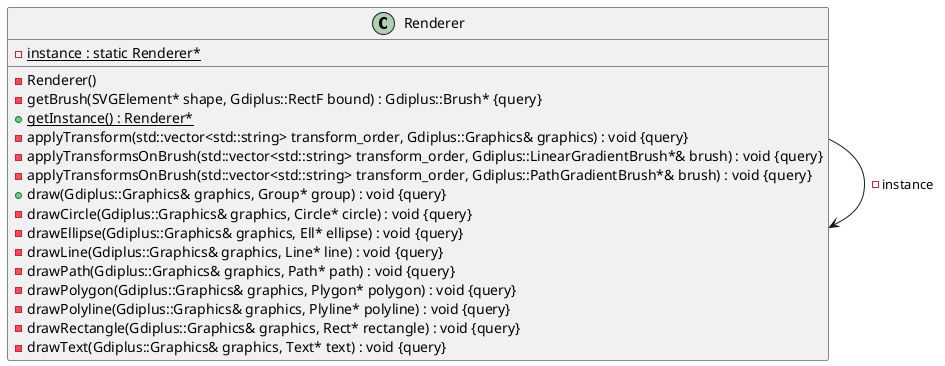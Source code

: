@startuml





/' Objects '/

class Renderer {
	-Renderer()
	-getBrush(SVGElement* shape, Gdiplus::RectF bound) : Gdiplus::Brush* {query}
	+{static} getInstance() : Renderer*
	-{static} instance : static Renderer*
	-applyTransform(std::vector<std::string> transform_order, Gdiplus::Graphics& graphics) : void {query}
	-applyTransformsOnBrush(std::vector<std::string> transform_order, Gdiplus::LinearGradientBrush*& brush) : void {query}
	-applyTransformsOnBrush(std::vector<std::string> transform_order, Gdiplus::PathGradientBrush*& brush) : void {query}
	+draw(Gdiplus::Graphics& graphics, Group* group) : void {query}
	-drawCircle(Gdiplus::Graphics& graphics, Circle* circle) : void {query}
	-drawEllipse(Gdiplus::Graphics& graphics, Ell* ellipse) : void {query}
	-drawLine(Gdiplus::Graphics& graphics, Line* line) : void {query}
	-drawPath(Gdiplus::Graphics& graphics, Path* path) : void {query}
	-drawPolygon(Gdiplus::Graphics& graphics, Plygon* polygon) : void {query}
	-drawPolyline(Gdiplus::Graphics& graphics, Plyline* polyline) : void {query}
	-drawRectangle(Gdiplus::Graphics& graphics, Rect* rectangle) : void {query}
	-drawText(Gdiplus::Graphics& graphics, Text* text) : void {query}
}





/' Inheritance relationships '/




/' Aggregation relationships '/

.Renderer --> .Renderer : -instance






/' Nested objects '/



@enduml
